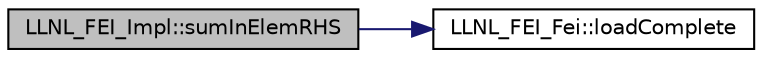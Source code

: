 digraph "LLNL_FEI_Impl::sumInElemRHS"
{
 // LATEX_PDF_SIZE
  edge [fontname="Helvetica",fontsize="10",labelfontname="Helvetica",labelfontsize="10"];
  node [fontname="Helvetica",fontsize="10",shape=record];
  rankdir="LR";
  Node1 [label="LLNL_FEI_Impl::sumInElemRHS",height=0.2,width=0.4,color="black", fillcolor="grey75", style="filled", fontcolor="black",tooltip=" "];
  Node1 -> Node2 [color="midnightblue",fontsize="10",style="solid",fontname="Helvetica"];
  Node2 [label="LLNL_FEI_Fei::loadComplete",height=0.2,width=0.4,color="black", fillcolor="white", style="filled",URL="$class_l_l_n_l___f_e_i___fei.html#ac20f12dabb73c69db40e34fdfa2f756a",tooltip=" "];
}
